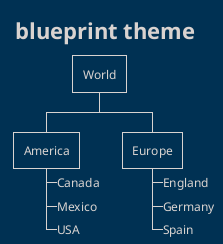 ' Do not edit
' Theme Gallery
' autogenerated by script
'
@startwbs
!theme blueprint
title blueprint theme
* World
** America 
***_ Canada 
***_ Mexico
***_ USA
** Europe
***_  England
***_  Germany
***_  Spain
@endwbs
